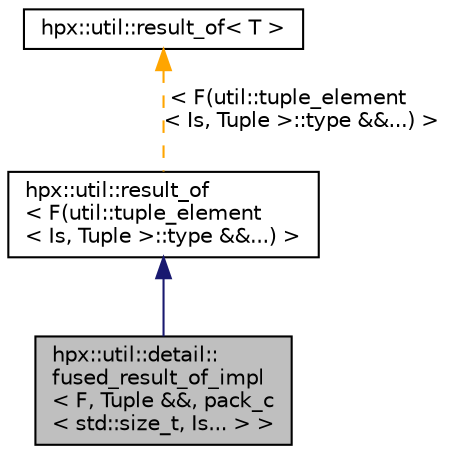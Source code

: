 digraph "hpx::util::detail::fused_result_of_impl&lt; F, Tuple &amp;&amp;, pack_c&lt; std::size_t, Is... &gt; &gt;"
{
  edge [fontname="Helvetica",fontsize="10",labelfontname="Helvetica",labelfontsize="10"];
  node [fontname="Helvetica",fontsize="10",shape=record];
  Node3 [label="hpx::util::detail::\lfused_result_of_impl\l\< F, Tuple &&, pack_c\l\< std::size_t, Is... \> \>",height=0.2,width=0.4,color="black", fillcolor="grey75", style="filled", fontcolor="black"];
  Node4 -> Node3 [dir="back",color="midnightblue",fontsize="10",style="solid",fontname="Helvetica"];
  Node4 [label="hpx::util::result_of\l\< F(util::tuple_element\l\< Is, Tuple \>::type &&...) \>",height=0.2,width=0.4,color="black", fillcolor="white", style="filled",URL="$dd/d6b/structhpx_1_1util_1_1result__of.html"];
  Node5 -> Node4 [dir="back",color="orange",fontsize="10",style="dashed",label=" \< F(util::tuple_element\l\< Is, Tuple \>::type &&...) \>" ,fontname="Helvetica"];
  Node5 [label="hpx::util::result_of\< T \>",height=0.2,width=0.4,color="black", fillcolor="white", style="filled",URL="$dd/d6b/structhpx_1_1util_1_1result__of.html"];
}
